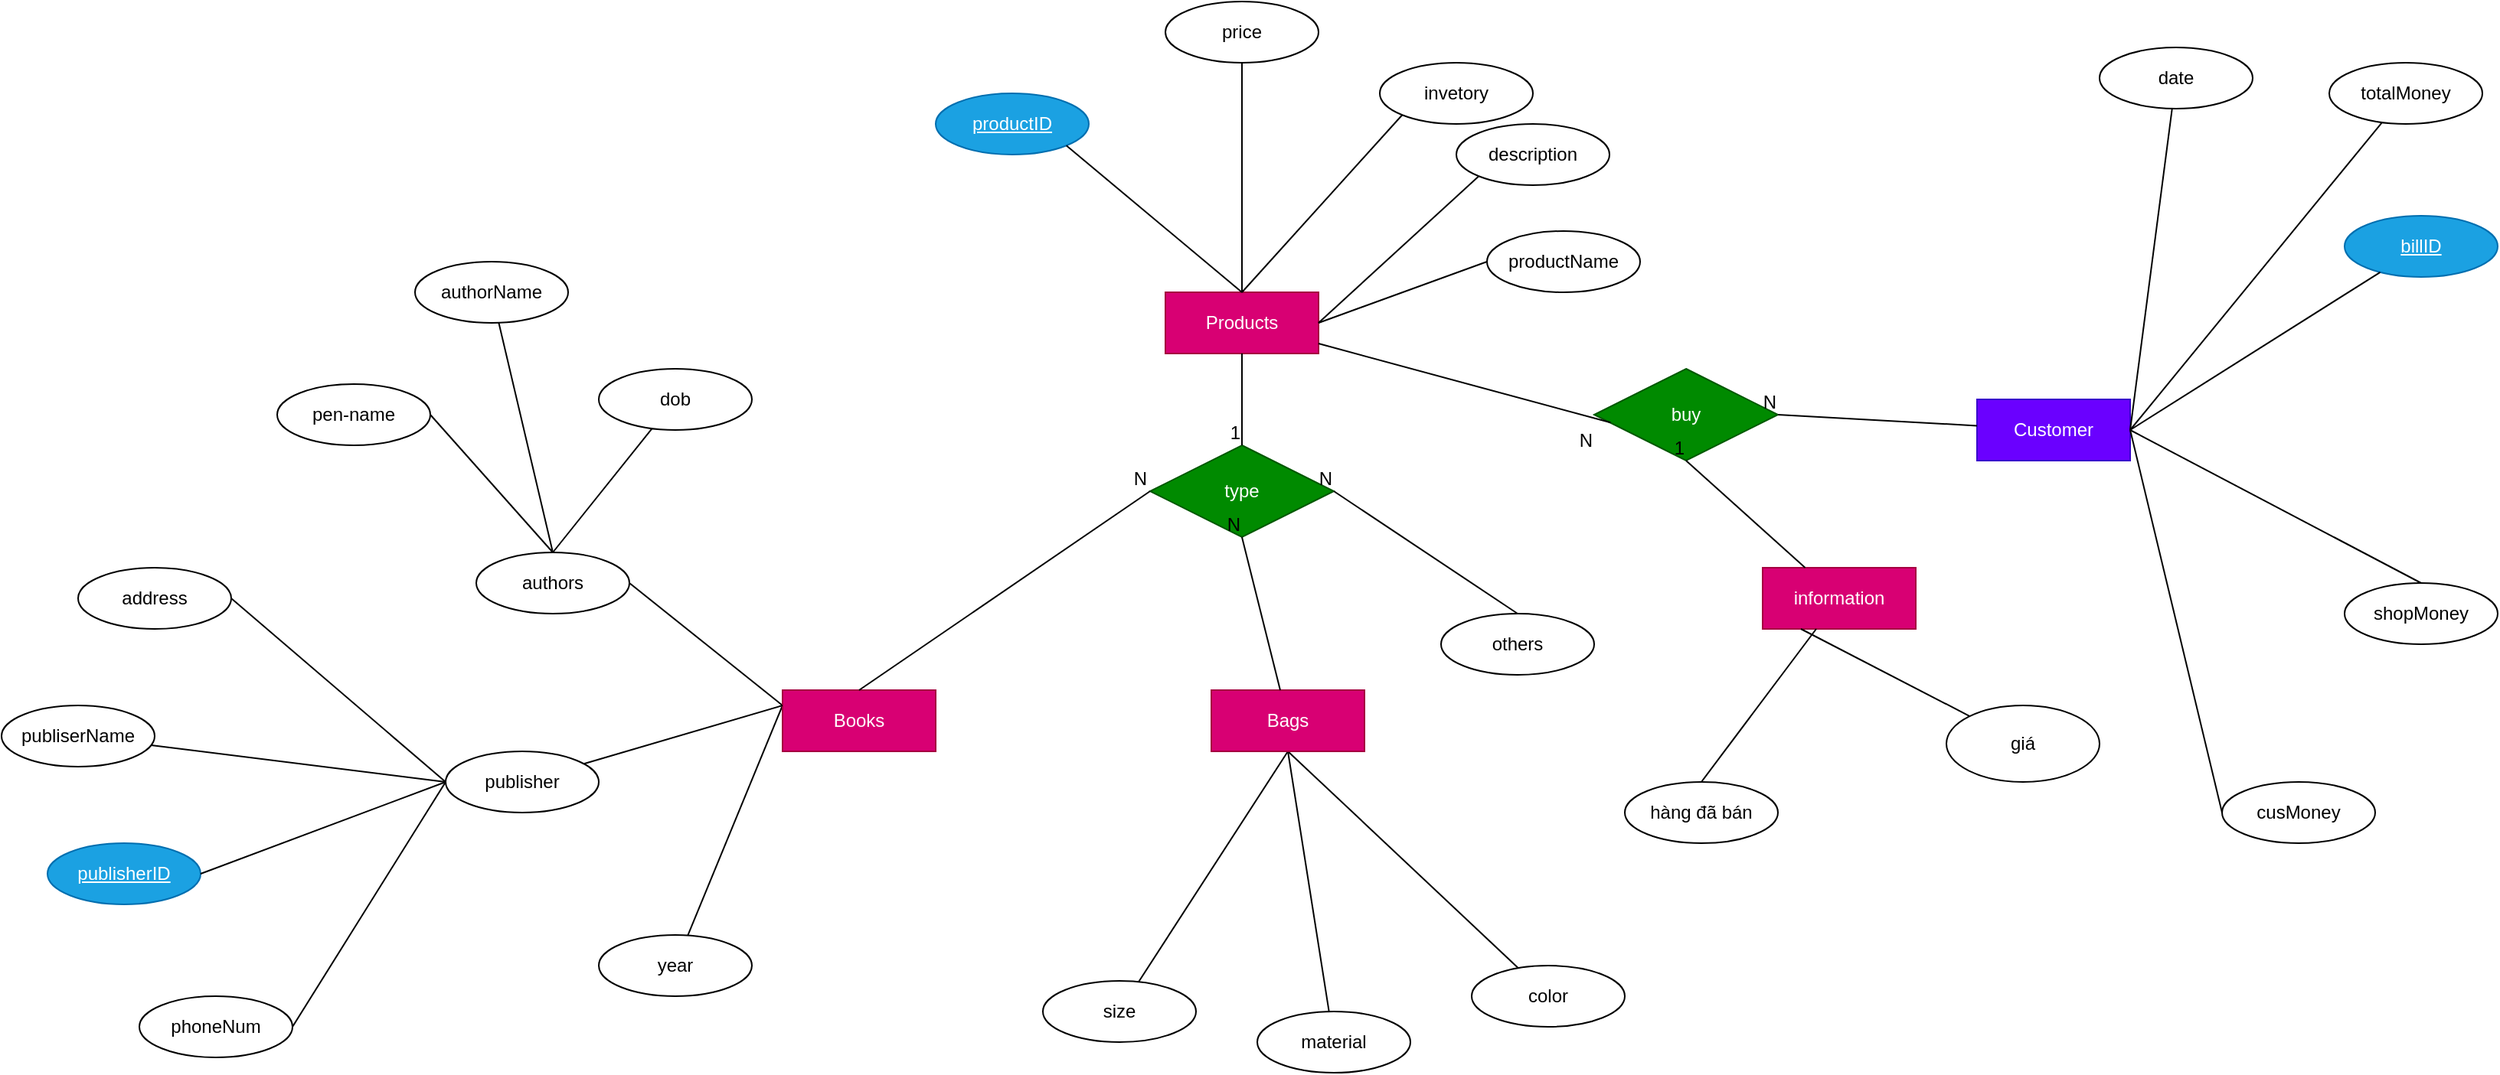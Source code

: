 <mxfile version="22.0.4" type="github">
  <diagram name="Page-1" id="a5ER-gciiJBCna2c69nF">
    <mxGraphModel dx="2163" dy="668" grid="1" gridSize="10" guides="1" tooltips="1" connect="1" arrows="1" fold="1" page="1" pageScale="1" pageWidth="850" pageHeight="1100" math="0" shadow="0">
      <root>
        <mxCell id="0" />
        <mxCell id="1" parent="0" />
        <mxCell id="qIl7mzaUXhB3daMfOe8W-2" value="Products" style="whiteSpace=wrap;html=1;align=center;fillColor=#d80073;fontColor=#ffffff;strokeColor=#A50040;" vertex="1" parent="1">
          <mxGeometry x="560" y="600" width="100" height="40" as="geometry" />
        </mxCell>
        <mxCell id="qIl7mzaUXhB3daMfOe8W-3" value="price" style="ellipse;whiteSpace=wrap;html=1;align=center;" vertex="1" parent="1">
          <mxGeometry x="560" y="410" width="100" height="40" as="geometry" />
        </mxCell>
        <mxCell id="qIl7mzaUXhB3daMfOe8W-6" value="productID" style="ellipse;whiteSpace=wrap;html=1;align=center;fontStyle=4;fillColor=#1ba1e2;fontColor=#ffffff;strokeColor=#006EAF;" vertex="1" parent="1">
          <mxGeometry x="410" y="470" width="100" height="40" as="geometry" />
        </mxCell>
        <mxCell id="qIl7mzaUXhB3daMfOe8W-7" value="invetory" style="ellipse;whiteSpace=wrap;html=1;align=center;" vertex="1" parent="1">
          <mxGeometry x="700" y="450" width="100" height="40" as="geometry" />
        </mxCell>
        <mxCell id="qIl7mzaUXhB3daMfOe8W-10" value="productName" style="ellipse;whiteSpace=wrap;html=1;align=center;" vertex="1" parent="1">
          <mxGeometry x="770" y="560" width="100" height="40" as="geometry" />
        </mxCell>
        <mxCell id="qIl7mzaUXhB3daMfOe8W-11" value="description" style="ellipse;whiteSpace=wrap;html=1;align=center;" vertex="1" parent="1">
          <mxGeometry x="750" y="490" width="100" height="40" as="geometry" />
        </mxCell>
        <mxCell id="qIl7mzaUXhB3daMfOe8W-29" value="publisher" style="ellipse;whiteSpace=wrap;html=1;align=center;" vertex="1" parent="1">
          <mxGeometry x="90" y="900" width="100" height="40" as="geometry" />
        </mxCell>
        <mxCell id="qIl7mzaUXhB3daMfOe8W-30" value="year" style="ellipse;whiteSpace=wrap;html=1;align=center;" vertex="1" parent="1">
          <mxGeometry x="190" y="1020" width="100" height="40" as="geometry" />
        </mxCell>
        <mxCell id="qIl7mzaUXhB3daMfOe8W-31" value="authors" style="ellipse;whiteSpace=wrap;html=1;align=center;" vertex="1" parent="1">
          <mxGeometry x="110" y="770" width="100" height="40" as="geometry" />
        </mxCell>
        <mxCell id="qIl7mzaUXhB3daMfOe8W-36" value="dob" style="ellipse;whiteSpace=wrap;html=1;align=center;" vertex="1" parent="1">
          <mxGeometry x="190" y="650" width="100" height="40" as="geometry" />
        </mxCell>
        <mxCell id="qIl7mzaUXhB3daMfOe8W-37" value="pen-name" style="ellipse;whiteSpace=wrap;html=1;align=center;" vertex="1" parent="1">
          <mxGeometry x="-20" y="660" width="100" height="40" as="geometry" />
        </mxCell>
        <mxCell id="qIl7mzaUXhB3daMfOe8W-38" value="authorName" style="ellipse;whiteSpace=wrap;html=1;align=center;" vertex="1" parent="1">
          <mxGeometry x="70" y="580" width="100" height="40" as="geometry" />
        </mxCell>
        <mxCell id="qIl7mzaUXhB3daMfOe8W-44" value="address" style="ellipse;whiteSpace=wrap;html=1;align=center;" vertex="1" parent="1">
          <mxGeometry x="-150" y="780" width="100" height="40" as="geometry" />
        </mxCell>
        <mxCell id="qIl7mzaUXhB3daMfOe8W-45" value="publiserName" style="ellipse;whiteSpace=wrap;html=1;align=center;" vertex="1" parent="1">
          <mxGeometry x="-200" y="870" width="100" height="40" as="geometry" />
        </mxCell>
        <mxCell id="qIl7mzaUXhB3daMfOe8W-46" value="phoneNum" style="ellipse;whiteSpace=wrap;html=1;align=center;" vertex="1" parent="1">
          <mxGeometry x="-110" y="1060" width="100" height="40" as="geometry" />
        </mxCell>
        <mxCell id="qIl7mzaUXhB3daMfOe8W-47" value="publisherID" style="ellipse;whiteSpace=wrap;html=1;align=center;fontStyle=4;fillColor=#1ba1e2;fontColor=#ffffff;strokeColor=#006EAF;" vertex="1" parent="1">
          <mxGeometry x="-170" y="960" width="100" height="40" as="geometry" />
        </mxCell>
        <mxCell id="qIl7mzaUXhB3daMfOe8W-52" value="size" style="ellipse;whiteSpace=wrap;html=1;align=center;" vertex="1" parent="1">
          <mxGeometry x="480" y="1050" width="100" height="40" as="geometry" />
        </mxCell>
        <mxCell id="qIl7mzaUXhB3daMfOe8W-54" value="material" style="ellipse;whiteSpace=wrap;html=1;align=center;" vertex="1" parent="1">
          <mxGeometry x="620" y="1070" width="100" height="40" as="geometry" />
        </mxCell>
        <mxCell id="qIl7mzaUXhB3daMfOe8W-55" value="color" style="ellipse;whiteSpace=wrap;html=1;align=center;" vertex="1" parent="1">
          <mxGeometry x="760" y="1040" width="100" height="40" as="geometry" />
        </mxCell>
        <mxCell id="qIl7mzaUXhB3daMfOe8W-83" value="" style="endArrow=none;html=1;rounded=0;entryX=0.5;entryY=0;entryDx=0;entryDy=0;exitX=1;exitY=1;exitDx=0;exitDy=0;" edge="1" parent="1" source="qIl7mzaUXhB3daMfOe8W-6" target="qIl7mzaUXhB3daMfOe8W-2">
          <mxGeometry relative="1" as="geometry">
            <mxPoint x="360" y="590" as="sourcePoint" />
            <mxPoint x="520" y="590" as="targetPoint" />
          </mxGeometry>
        </mxCell>
        <mxCell id="qIl7mzaUXhB3daMfOe8W-84" value="" style="endArrow=none;html=1;rounded=0;" edge="1" parent="1" source="qIl7mzaUXhB3daMfOe8W-2" target="qIl7mzaUXhB3daMfOe8W-3">
          <mxGeometry relative="1" as="geometry">
            <mxPoint x="530" y="530" as="sourcePoint" />
            <mxPoint x="690" y="530" as="targetPoint" />
          </mxGeometry>
        </mxCell>
        <mxCell id="qIl7mzaUXhB3daMfOe8W-87" value="" style="endArrow=none;html=1;rounded=0;exitX=1;exitY=0.5;exitDx=0;exitDy=0;entryX=0;entryY=0.5;entryDx=0;entryDy=0;" edge="1" parent="1" source="qIl7mzaUXhB3daMfOe8W-2" target="qIl7mzaUXhB3daMfOe8W-10">
          <mxGeometry relative="1" as="geometry">
            <mxPoint x="630" y="660" as="sourcePoint" />
            <mxPoint x="790" y="660" as="targetPoint" />
          </mxGeometry>
        </mxCell>
        <mxCell id="qIl7mzaUXhB3daMfOe8W-88" value="" style="endArrow=none;html=1;rounded=0;exitX=0.5;exitY=0;exitDx=0;exitDy=0;entryX=0;entryY=1;entryDx=0;entryDy=0;" edge="1" parent="1" source="qIl7mzaUXhB3daMfOe8W-2" target="qIl7mzaUXhB3daMfOe8W-7">
          <mxGeometry relative="1" as="geometry">
            <mxPoint x="570" y="540" as="sourcePoint" />
            <mxPoint x="730" y="540" as="targetPoint" />
          </mxGeometry>
        </mxCell>
        <mxCell id="qIl7mzaUXhB3daMfOe8W-89" value="" style="endArrow=none;html=1;rounded=0;entryX=0;entryY=1;entryDx=0;entryDy=0;exitX=1;exitY=0.5;exitDx=0;exitDy=0;" edge="1" parent="1" source="qIl7mzaUXhB3daMfOe8W-2" target="qIl7mzaUXhB3daMfOe8W-11">
          <mxGeometry relative="1" as="geometry">
            <mxPoint x="660" y="580" as="sourcePoint" />
            <mxPoint x="820" y="580" as="targetPoint" />
          </mxGeometry>
        </mxCell>
        <mxCell id="qIl7mzaUXhB3daMfOe8W-93" value="" style="endArrow=none;html=1;rounded=0;exitX=1;exitY=0.5;exitDx=0;exitDy=0;entryX=0;entryY=0.25;entryDx=0;entryDy=0;" edge="1" parent="1" source="qIl7mzaUXhB3daMfOe8W-31" target="qIl7mzaUXhB3daMfOe8W-141">
          <mxGeometry relative="1" as="geometry">
            <mxPoint x="180" y="830" as="sourcePoint" />
            <mxPoint x="351.141" y="835.751" as="targetPoint" />
          </mxGeometry>
        </mxCell>
        <mxCell id="qIl7mzaUXhB3daMfOe8W-94" value="" style="endArrow=none;html=1;rounded=0;entryX=0;entryY=0.25;entryDx=0;entryDy=0;" edge="1" parent="1" source="qIl7mzaUXhB3daMfOe8W-30" target="qIl7mzaUXhB3daMfOe8W-141">
          <mxGeometry relative="1" as="geometry">
            <mxPoint x="240" y="990" as="sourcePoint" />
            <mxPoint x="350" y="840" as="targetPoint" />
          </mxGeometry>
        </mxCell>
        <mxCell id="qIl7mzaUXhB3daMfOe8W-95" value="" style="endArrow=none;html=1;rounded=0;entryX=0.5;entryY=1;entryDx=0;entryDy=0;" edge="1" parent="1" source="qIl7mzaUXhB3daMfOe8W-52" target="qIl7mzaUXhB3daMfOe8W-146">
          <mxGeometry relative="1" as="geometry">
            <mxPoint x="410" y="1000" as="sourcePoint" />
            <mxPoint x="620" y="880" as="targetPoint" />
          </mxGeometry>
        </mxCell>
        <mxCell id="qIl7mzaUXhB3daMfOe8W-96" value="" style="endArrow=none;html=1;rounded=0;entryX=0.5;entryY=1;entryDx=0;entryDy=0;" edge="1" parent="1" source="qIl7mzaUXhB3daMfOe8W-54" target="qIl7mzaUXhB3daMfOe8W-146">
          <mxGeometry relative="1" as="geometry">
            <mxPoint x="480" y="1080" as="sourcePoint" />
            <mxPoint x="620" y="850" as="targetPoint" />
          </mxGeometry>
        </mxCell>
        <mxCell id="qIl7mzaUXhB3daMfOe8W-97" value="" style="endArrow=none;html=1;rounded=0;exitX=0.5;exitY=1;exitDx=0;exitDy=0;" edge="1" parent="1" source="qIl7mzaUXhB3daMfOe8W-146" target="qIl7mzaUXhB3daMfOe8W-55">
          <mxGeometry relative="1" as="geometry">
            <mxPoint x="620" y="880" as="sourcePoint" />
            <mxPoint x="710" y="1030" as="targetPoint" />
          </mxGeometry>
        </mxCell>
        <mxCell id="qIl7mzaUXhB3daMfOe8W-100" value="" style="endArrow=none;html=1;rounded=0;exitX=0.5;exitY=0;exitDx=0;exitDy=0;" edge="1" parent="1" source="qIl7mzaUXhB3daMfOe8W-31" target="qIl7mzaUXhB3daMfOe8W-38">
          <mxGeometry relative="1" as="geometry">
            <mxPoint x="180" y="650" as="sourcePoint" />
            <mxPoint x="300" y="700" as="targetPoint" />
          </mxGeometry>
        </mxCell>
        <mxCell id="qIl7mzaUXhB3daMfOe8W-101" value="" style="endArrow=none;html=1;rounded=0;exitX=0.5;exitY=0;exitDx=0;exitDy=0;" edge="1" parent="1" source="qIl7mzaUXhB3daMfOe8W-31" target="qIl7mzaUXhB3daMfOe8W-36">
          <mxGeometry relative="1" as="geometry">
            <mxPoint x="180" y="650" as="sourcePoint" />
            <mxPoint x="280" y="580" as="targetPoint" />
          </mxGeometry>
        </mxCell>
        <mxCell id="qIl7mzaUXhB3daMfOe8W-102" value="" style="endArrow=none;html=1;rounded=0;exitX=1;exitY=0.5;exitDx=0;exitDy=0;entryX=0.5;entryY=0;entryDx=0;entryDy=0;" edge="1" parent="1" source="qIl7mzaUXhB3daMfOe8W-37" target="qIl7mzaUXhB3daMfOe8W-31">
          <mxGeometry relative="1" as="geometry">
            <mxPoint x="75.146" y="717.954" as="sourcePoint" />
            <mxPoint x="190" y="699.997" as="targetPoint" />
          </mxGeometry>
        </mxCell>
        <mxCell id="qIl7mzaUXhB3daMfOe8W-113" value="others" style="ellipse;whiteSpace=wrap;html=1;align=center;" vertex="1" parent="1">
          <mxGeometry x="740" y="810" width="100" height="40" as="geometry" />
        </mxCell>
        <mxCell id="qIl7mzaUXhB3daMfOe8W-118" value="" style="endArrow=none;html=1;rounded=0;entryX=0;entryY=0.5;entryDx=0;entryDy=0;" edge="1" parent="1" source="qIl7mzaUXhB3daMfOe8W-45" target="qIl7mzaUXhB3daMfOe8W-29">
          <mxGeometry relative="1" as="geometry">
            <mxPoint x="-100" y="890" as="sourcePoint" />
            <mxPoint x="60" y="890" as="targetPoint" />
          </mxGeometry>
        </mxCell>
        <mxCell id="qIl7mzaUXhB3daMfOe8W-120" value="" style="endArrow=none;html=1;rounded=0;exitX=1;exitY=0.5;exitDx=0;exitDy=0;entryX=0;entryY=0.5;entryDx=0;entryDy=0;" edge="1" parent="1" source="qIl7mzaUXhB3daMfOe8W-47" target="qIl7mzaUXhB3daMfOe8W-29">
          <mxGeometry relative="1" as="geometry">
            <mxPoint x="-60" y="969.41" as="sourcePoint" />
            <mxPoint x="100" y="969.41" as="targetPoint" />
          </mxGeometry>
        </mxCell>
        <mxCell id="qIl7mzaUXhB3daMfOe8W-121" value="" style="endArrow=none;html=1;rounded=0;exitX=1;exitY=0.5;exitDx=0;exitDy=0;entryX=0;entryY=0.5;entryDx=0;entryDy=0;" edge="1" parent="1" source="qIl7mzaUXhB3daMfOe8W-44" target="qIl7mzaUXhB3daMfOe8W-29">
          <mxGeometry relative="1" as="geometry">
            <mxPoint x="-70" y="870" as="sourcePoint" />
            <mxPoint x="90" y="870" as="targetPoint" />
          </mxGeometry>
        </mxCell>
        <mxCell id="qIl7mzaUXhB3daMfOe8W-122" value="" style="endArrow=none;html=1;rounded=0;exitX=1;exitY=0.5;exitDx=0;exitDy=0;entryX=0;entryY=0.5;entryDx=0;entryDy=0;" edge="1" parent="1" source="qIl7mzaUXhB3daMfOe8W-46" target="qIl7mzaUXhB3daMfOe8W-29">
          <mxGeometry relative="1" as="geometry">
            <mxPoint x="30" y="1040" as="sourcePoint" />
            <mxPoint x="190" y="1040" as="targetPoint" />
          </mxGeometry>
        </mxCell>
        <mxCell id="qIl7mzaUXhB3daMfOe8W-126" value="Customer" style="whiteSpace=wrap;html=1;align=center;fillColor=#6a00ff;fontColor=#ffffff;strokeColor=#3700CC;" vertex="1" parent="1">
          <mxGeometry x="1090" y="670" width="100" height="40" as="geometry" />
        </mxCell>
        <mxCell id="qIl7mzaUXhB3daMfOe8W-127" value="billID" style="ellipse;whiteSpace=wrap;html=1;align=center;fontStyle=4;fillColor=#1ba1e2;fontColor=#ffffff;strokeColor=#006EAF;" vertex="1" parent="1">
          <mxGeometry x="1330" y="550" width="100" height="40" as="geometry" />
        </mxCell>
        <mxCell id="qIl7mzaUXhB3daMfOe8W-128" value="shopMoney" style="ellipse;whiteSpace=wrap;html=1;align=center;" vertex="1" parent="1">
          <mxGeometry x="1330" y="790" width="100" height="40" as="geometry" />
        </mxCell>
        <mxCell id="qIl7mzaUXhB3daMfOe8W-129" value="cusMoney" style="ellipse;whiteSpace=wrap;html=1;align=center;" vertex="1" parent="1">
          <mxGeometry x="1250" y="920" width="100" height="40" as="geometry" />
        </mxCell>
        <mxCell id="qIl7mzaUXhB3daMfOe8W-130" value="date" style="ellipse;whiteSpace=wrap;html=1;align=center;" vertex="1" parent="1">
          <mxGeometry x="1170" y="440" width="100" height="40" as="geometry" />
        </mxCell>
        <mxCell id="qIl7mzaUXhB3daMfOe8W-131" value="totalMoney" style="ellipse;whiteSpace=wrap;html=1;align=center;" vertex="1" parent="1">
          <mxGeometry x="1320" y="450" width="100" height="40" as="geometry" />
        </mxCell>
        <mxCell id="qIl7mzaUXhB3daMfOe8W-132" value="" style="endArrow=none;html=1;rounded=0;entryX=1;entryY=0.5;entryDx=0;entryDy=0;" edge="1" parent="1" source="qIl7mzaUXhB3daMfOe8W-127" target="qIl7mzaUXhB3daMfOe8W-126">
          <mxGeometry relative="1" as="geometry">
            <mxPoint x="20" y="1370" as="sourcePoint" />
            <mxPoint x="1140" y="640" as="targetPoint" />
          </mxGeometry>
        </mxCell>
        <mxCell id="qIl7mzaUXhB3daMfOe8W-133" value="" style="endArrow=none;html=1;rounded=0;exitX=1;exitY=0.5;exitDx=0;exitDy=0;" edge="1" parent="1" source="qIl7mzaUXhB3daMfOe8W-126" target="qIl7mzaUXhB3daMfOe8W-131">
          <mxGeometry relative="1" as="geometry">
            <mxPoint x="390" y="1340" as="sourcePoint" />
            <mxPoint x="510" y="1460" as="targetPoint" />
          </mxGeometry>
        </mxCell>
        <mxCell id="qIl7mzaUXhB3daMfOe8W-134" value="" style="endArrow=none;html=1;rounded=0;exitX=1;exitY=0.5;exitDx=0;exitDy=0;" edge="1" parent="1" source="qIl7mzaUXhB3daMfOe8W-126" target="qIl7mzaUXhB3daMfOe8W-130">
          <mxGeometry relative="1" as="geometry">
            <mxPoint x="310" y="1450" as="sourcePoint" />
            <mxPoint x="470" y="1450" as="targetPoint" />
          </mxGeometry>
        </mxCell>
        <mxCell id="qIl7mzaUXhB3daMfOe8W-135" value="" style="endArrow=none;html=1;rounded=0;exitX=1;exitY=0.5;exitDx=0;exitDy=0;entryX=0.5;entryY=0;entryDx=0;entryDy=0;" edge="1" parent="1" source="qIl7mzaUXhB3daMfOe8W-126" target="qIl7mzaUXhB3daMfOe8W-128">
          <mxGeometry relative="1" as="geometry">
            <mxPoint x="480" y="1340" as="sourcePoint" />
            <mxPoint x="640" y="1340" as="targetPoint" />
          </mxGeometry>
        </mxCell>
        <mxCell id="qIl7mzaUXhB3daMfOe8W-136" value="" style="endArrow=none;html=1;rounded=0;exitX=1;exitY=0.5;exitDx=0;exitDy=0;entryX=0;entryY=0.5;entryDx=0;entryDy=0;" edge="1" parent="1" source="qIl7mzaUXhB3daMfOe8W-126" target="qIl7mzaUXhB3daMfOe8W-129">
          <mxGeometry relative="1" as="geometry">
            <mxPoint x="390" y="1400" as="sourcePoint" />
            <mxPoint x="550" y="1400" as="targetPoint" />
          </mxGeometry>
        </mxCell>
        <mxCell id="qIl7mzaUXhB3daMfOe8W-140" value="type" style="shape=rhombus;perimeter=rhombusPerimeter;whiteSpace=wrap;html=1;align=center;fillColor=#008a00;fontColor=#ffffff;strokeColor=#005700;" vertex="1" parent="1">
          <mxGeometry x="550" y="700" width="120" height="60" as="geometry" />
        </mxCell>
        <mxCell id="qIl7mzaUXhB3daMfOe8W-141" value="Books" style="whiteSpace=wrap;html=1;align=center;fillColor=#d80073;fontColor=#ffffff;strokeColor=#A50040;" vertex="1" parent="1">
          <mxGeometry x="310" y="860" width="100" height="40" as="geometry" />
        </mxCell>
        <mxCell id="qIl7mzaUXhB3daMfOe8W-142" value="" style="endArrow=none;html=1;rounded=0;entryX=0;entryY=0.25;entryDx=0;entryDy=0;" edge="1" parent="1" source="qIl7mzaUXhB3daMfOe8W-29" target="qIl7mzaUXhB3daMfOe8W-141">
          <mxGeometry relative="1" as="geometry">
            <mxPoint x="170" y="890" as="sourcePoint" />
            <mxPoint x="330" y="890" as="targetPoint" />
          </mxGeometry>
        </mxCell>
        <mxCell id="qIl7mzaUXhB3daMfOe8W-146" value="Bags" style="whiteSpace=wrap;html=1;align=center;fillColor=#d80073;fontColor=#ffffff;strokeColor=#A50040;" vertex="1" parent="1">
          <mxGeometry x="590" y="860" width="100" height="40" as="geometry" />
        </mxCell>
        <mxCell id="qIl7mzaUXhB3daMfOe8W-149" value="" style="endArrow=none;html=1;rounded=0;exitX=0.5;exitY=1;exitDx=0;exitDy=0;" edge="1" parent="1" source="qIl7mzaUXhB3daMfOe8W-2" target="qIl7mzaUXhB3daMfOe8W-140">
          <mxGeometry relative="1" as="geometry">
            <mxPoint x="620" y="680" as="sourcePoint" />
            <mxPoint x="780" y="680" as="targetPoint" />
          </mxGeometry>
        </mxCell>
        <mxCell id="qIl7mzaUXhB3daMfOe8W-150" value="1" style="resizable=0;html=1;whiteSpace=wrap;align=right;verticalAlign=bottom;" connectable="0" vertex="1" parent="qIl7mzaUXhB3daMfOe8W-149">
          <mxGeometry x="1" relative="1" as="geometry" />
        </mxCell>
        <mxCell id="qIl7mzaUXhB3daMfOe8W-151" value="buy" style="shape=rhombus;perimeter=rhombusPerimeter;whiteSpace=wrap;html=1;align=center;fillColor=#008a00;fontColor=#ffffff;strokeColor=#005700;" vertex="1" parent="1">
          <mxGeometry x="840" y="650" width="120" height="60" as="geometry" />
        </mxCell>
        <mxCell id="qIl7mzaUXhB3daMfOe8W-152" value="" style="endArrow=none;html=1;rounded=0;entryX=0.089;entryY=0.586;entryDx=0;entryDy=0;entryPerimeter=0;" edge="1" parent="1" source="qIl7mzaUXhB3daMfOe8W-2" target="qIl7mzaUXhB3daMfOe8W-151">
          <mxGeometry relative="1" as="geometry">
            <mxPoint x="700" y="680" as="sourcePoint" />
            <mxPoint x="860" y="680" as="targetPoint" />
          </mxGeometry>
        </mxCell>
        <mxCell id="qIl7mzaUXhB3daMfOe8W-153" value="N" style="resizable=0;html=1;whiteSpace=wrap;align=right;verticalAlign=bottom;" connectable="0" vertex="1" parent="qIl7mzaUXhB3daMfOe8W-152">
          <mxGeometry x="1" relative="1" as="geometry">
            <mxPoint x="-10" y="20" as="offset" />
          </mxGeometry>
        </mxCell>
        <mxCell id="qIl7mzaUXhB3daMfOe8W-154" value="" style="endArrow=none;html=1;rounded=0;entryX=1;entryY=0.5;entryDx=0;entryDy=0;" edge="1" parent="1" source="qIl7mzaUXhB3daMfOe8W-126" target="qIl7mzaUXhB3daMfOe8W-151">
          <mxGeometry relative="1" as="geometry">
            <mxPoint x="940" y="640" as="sourcePoint" />
            <mxPoint x="1100" y="640" as="targetPoint" />
          </mxGeometry>
        </mxCell>
        <mxCell id="qIl7mzaUXhB3daMfOe8W-155" value="N" style="resizable=0;html=1;whiteSpace=wrap;align=right;verticalAlign=bottom;" connectable="0" vertex="1" parent="qIl7mzaUXhB3daMfOe8W-154">
          <mxGeometry x="1" relative="1" as="geometry" />
        </mxCell>
        <mxCell id="qIl7mzaUXhB3daMfOe8W-156" value="" style="endArrow=none;html=1;rounded=0;entryX=0.5;entryY=1;entryDx=0;entryDy=0;" edge="1" parent="1" source="qIl7mzaUXhB3daMfOe8W-146" target="qIl7mzaUXhB3daMfOe8W-140">
          <mxGeometry relative="1" as="geometry">
            <mxPoint x="540" y="810" as="sourcePoint" />
            <mxPoint x="700" y="810" as="targetPoint" />
          </mxGeometry>
        </mxCell>
        <mxCell id="qIl7mzaUXhB3daMfOe8W-157" value="N" style="resizable=0;html=1;whiteSpace=wrap;align=right;verticalAlign=bottom;" connectable="0" vertex="1" parent="qIl7mzaUXhB3daMfOe8W-156">
          <mxGeometry x="1" relative="1" as="geometry" />
        </mxCell>
        <mxCell id="qIl7mzaUXhB3daMfOe8W-158" value="" style="endArrow=none;html=1;rounded=0;entryX=0;entryY=0.5;entryDx=0;entryDy=0;exitX=0.5;exitY=0;exitDx=0;exitDy=0;" edge="1" parent="1" source="qIl7mzaUXhB3daMfOe8W-141" target="qIl7mzaUXhB3daMfOe8W-140">
          <mxGeometry relative="1" as="geometry">
            <mxPoint x="410" y="800" as="sourcePoint" />
            <mxPoint x="570" y="800" as="targetPoint" />
          </mxGeometry>
        </mxCell>
        <mxCell id="qIl7mzaUXhB3daMfOe8W-159" value="N" style="resizable=0;html=1;whiteSpace=wrap;align=right;verticalAlign=bottom;" connectable="0" vertex="1" parent="qIl7mzaUXhB3daMfOe8W-158">
          <mxGeometry x="1" relative="1" as="geometry" />
        </mxCell>
        <mxCell id="qIl7mzaUXhB3daMfOe8W-160" value="" style="endArrow=none;html=1;rounded=0;entryX=1;entryY=0.5;entryDx=0;entryDy=0;exitX=0.5;exitY=0;exitDx=0;exitDy=0;" edge="1" parent="1" source="qIl7mzaUXhB3daMfOe8W-113" target="qIl7mzaUXhB3daMfOe8W-140">
          <mxGeometry relative="1" as="geometry">
            <mxPoint x="690" y="780" as="sourcePoint" />
            <mxPoint x="850" y="780" as="targetPoint" />
          </mxGeometry>
        </mxCell>
        <mxCell id="qIl7mzaUXhB3daMfOe8W-161" value="N" style="resizable=0;html=1;whiteSpace=wrap;align=right;verticalAlign=bottom;" connectable="0" vertex="1" parent="qIl7mzaUXhB3daMfOe8W-160">
          <mxGeometry x="1" relative="1" as="geometry" />
        </mxCell>
        <mxCell id="qIl7mzaUXhB3daMfOe8W-165" value="giá" style="ellipse;whiteSpace=wrap;html=1;align=center;" vertex="1" parent="1">
          <mxGeometry x="1070" y="870" width="100" height="50" as="geometry" />
        </mxCell>
        <mxCell id="qIl7mzaUXhB3daMfOe8W-166" value="hàng đã bán" style="ellipse;whiteSpace=wrap;html=1;align=center;" vertex="1" parent="1">
          <mxGeometry x="860" y="920" width="100" height="40" as="geometry" />
        </mxCell>
        <mxCell id="qIl7mzaUXhB3daMfOe8W-173" value="information" style="whiteSpace=wrap;html=1;align=center;fillColor=#d80073;fontColor=#ffffff;strokeColor=#A50040;" vertex="1" parent="1">
          <mxGeometry x="950" y="780" width="100" height="40" as="geometry" />
        </mxCell>
        <mxCell id="qIl7mzaUXhB3daMfOe8W-176" value="" style="endArrow=none;html=1;rounded=0;exitX=0.5;exitY=0;exitDx=0;exitDy=0;" edge="1" parent="1" source="qIl7mzaUXhB3daMfOe8W-166" target="qIl7mzaUXhB3daMfOe8W-173">
          <mxGeometry relative="1" as="geometry">
            <mxPoint x="970" y="1040" as="sourcePoint" />
            <mxPoint x="1130" y="1040" as="targetPoint" />
          </mxGeometry>
        </mxCell>
        <mxCell id="qIl7mzaUXhB3daMfOe8W-177" value="" style="endArrow=none;html=1;rounded=0;exitX=0.25;exitY=1;exitDx=0;exitDy=0;" edge="1" parent="1" source="qIl7mzaUXhB3daMfOe8W-173" target="qIl7mzaUXhB3daMfOe8W-165">
          <mxGeometry relative="1" as="geometry">
            <mxPoint x="1000" y="840" as="sourcePoint" />
            <mxPoint x="1160" y="840" as="targetPoint" />
          </mxGeometry>
        </mxCell>
        <mxCell id="qIl7mzaUXhB3daMfOe8W-178" value="" style="endArrow=none;html=1;rounded=0;entryX=0.5;entryY=1;entryDx=0;entryDy=0;" edge="1" parent="1" source="qIl7mzaUXhB3daMfOe8W-173" target="qIl7mzaUXhB3daMfOe8W-151">
          <mxGeometry relative="1" as="geometry">
            <mxPoint x="870" y="760" as="sourcePoint" />
            <mxPoint x="1030" y="760" as="targetPoint" />
          </mxGeometry>
        </mxCell>
        <mxCell id="qIl7mzaUXhB3daMfOe8W-179" value="1" style="resizable=0;html=1;whiteSpace=wrap;align=right;verticalAlign=bottom;" connectable="0" vertex="1" parent="qIl7mzaUXhB3daMfOe8W-178">
          <mxGeometry x="1" relative="1" as="geometry" />
        </mxCell>
      </root>
    </mxGraphModel>
  </diagram>
</mxfile>
